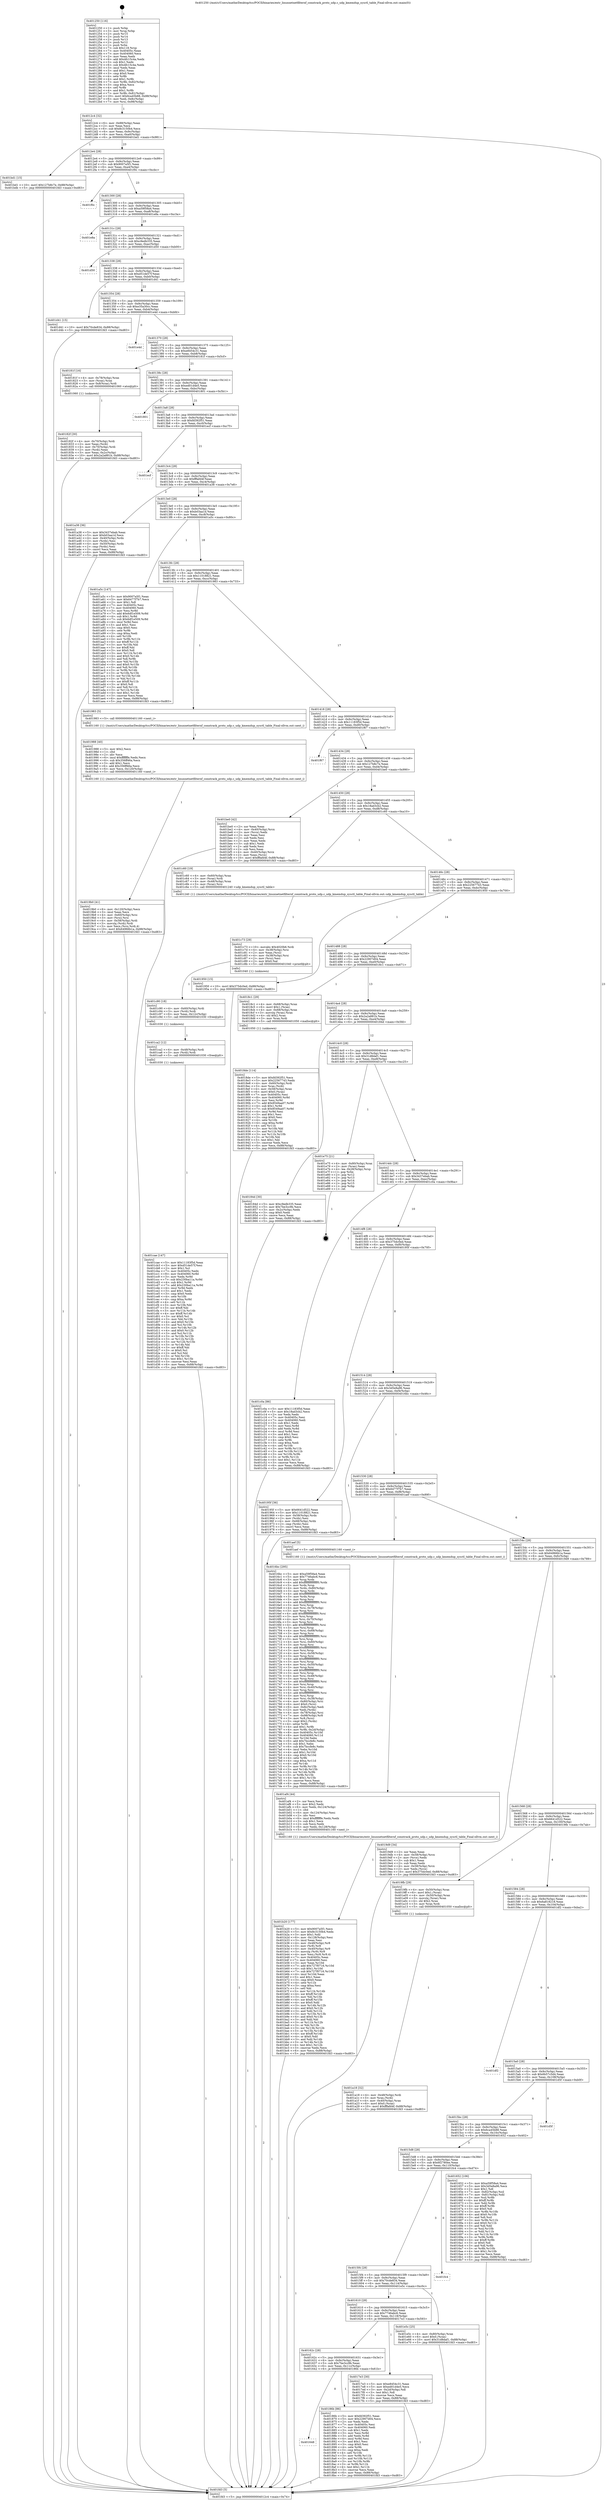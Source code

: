 digraph "0x401250" {
  label = "0x401250 (/mnt/c/Users/mathe/Desktop/tcc/POCII/binaries/extr_linuxnetnetfilternf_conntrack_proto_udp.c_udp_kmemdup_sysctl_table_Final-ollvm.out::main(0))"
  labelloc = "t"
  node[shape=record]

  Entry [label="",width=0.3,height=0.3,shape=circle,fillcolor=black,style=filled]
  "0x4012c4" [label="{
     0x4012c4 [32]\l
     | [instrs]\l
     &nbsp;&nbsp;0x4012c4 \<+6\>: mov -0x88(%rbp),%eax\l
     &nbsp;&nbsp;0x4012ca \<+2\>: mov %eax,%ecx\l
     &nbsp;&nbsp;0x4012cc \<+6\>: sub $0x8c3150b4,%ecx\l
     &nbsp;&nbsp;0x4012d2 \<+6\>: mov %eax,-0x9c(%rbp)\l
     &nbsp;&nbsp;0x4012d8 \<+6\>: mov %ecx,-0xa0(%rbp)\l
     &nbsp;&nbsp;0x4012de \<+6\>: je 0000000000401bd1 \<main+0x981\>\l
  }"]
  "0x401bd1" [label="{
     0x401bd1 [15]\l
     | [instrs]\l
     &nbsp;&nbsp;0x401bd1 \<+10\>: movl $0x127b8c7e,-0x88(%rbp)\l
     &nbsp;&nbsp;0x401bdb \<+5\>: jmp 0000000000401fd3 \<main+0xd83\>\l
  }"]
  "0x4012e4" [label="{
     0x4012e4 [28]\l
     | [instrs]\l
     &nbsp;&nbsp;0x4012e4 \<+5\>: jmp 00000000004012e9 \<main+0x99\>\l
     &nbsp;&nbsp;0x4012e9 \<+6\>: mov -0x9c(%rbp),%eax\l
     &nbsp;&nbsp;0x4012ef \<+5\>: sub $0x9007a5f1,%eax\l
     &nbsp;&nbsp;0x4012f4 \<+6\>: mov %eax,-0xa4(%rbp)\l
     &nbsp;&nbsp;0x4012fa \<+6\>: je 0000000000401f0c \<main+0xcbc\>\l
  }"]
  Exit [label="",width=0.3,height=0.3,shape=circle,fillcolor=black,style=filled,peripheries=2]
  "0x401f0c" [label="{
     0x401f0c\l
  }", style=dashed]
  "0x401300" [label="{
     0x401300 [28]\l
     | [instrs]\l
     &nbsp;&nbsp;0x401300 \<+5\>: jmp 0000000000401305 \<main+0xb5\>\l
     &nbsp;&nbsp;0x401305 \<+6\>: mov -0x9c(%rbp),%eax\l
     &nbsp;&nbsp;0x40130b \<+5\>: sub $0xa59f58a4,%eax\l
     &nbsp;&nbsp;0x401310 \<+6\>: mov %eax,-0xa8(%rbp)\l
     &nbsp;&nbsp;0x401316 \<+6\>: je 0000000000401e8a \<main+0xc3a\>\l
  }"]
  "0x401cae" [label="{
     0x401cae [147]\l
     | [instrs]\l
     &nbsp;&nbsp;0x401cae \<+5\>: mov $0x11183f5d,%eax\l
     &nbsp;&nbsp;0x401cb3 \<+5\>: mov $0xd51de57f,%esi\l
     &nbsp;&nbsp;0x401cb8 \<+2\>: mov $0x1,%cl\l
     &nbsp;&nbsp;0x401cba \<+7\>: mov 0x40405c,%edx\l
     &nbsp;&nbsp;0x401cc1 \<+8\>: mov 0x404060,%r8d\l
     &nbsp;&nbsp;0x401cc9 \<+3\>: mov %edx,%r9d\l
     &nbsp;&nbsp;0x401ccc \<+7\>: sub $0x230ba11a,%r9d\l
     &nbsp;&nbsp;0x401cd3 \<+4\>: sub $0x1,%r9d\l
     &nbsp;&nbsp;0x401cd7 \<+7\>: add $0x230ba11a,%r9d\l
     &nbsp;&nbsp;0x401cde \<+4\>: imul %r9d,%edx\l
     &nbsp;&nbsp;0x401ce2 \<+3\>: and $0x1,%edx\l
     &nbsp;&nbsp;0x401ce5 \<+3\>: cmp $0x0,%edx\l
     &nbsp;&nbsp;0x401ce8 \<+4\>: sete %r10b\l
     &nbsp;&nbsp;0x401cec \<+4\>: cmp $0xa,%r8d\l
     &nbsp;&nbsp;0x401cf0 \<+4\>: setl %r11b\l
     &nbsp;&nbsp;0x401cf4 \<+3\>: mov %r10b,%bl\l
     &nbsp;&nbsp;0x401cf7 \<+3\>: xor $0xff,%bl\l
     &nbsp;&nbsp;0x401cfa \<+3\>: mov %r11b,%r14b\l
     &nbsp;&nbsp;0x401cfd \<+4\>: xor $0xff,%r14b\l
     &nbsp;&nbsp;0x401d01 \<+3\>: xor $0x0,%cl\l
     &nbsp;&nbsp;0x401d04 \<+3\>: mov %bl,%r15b\l
     &nbsp;&nbsp;0x401d07 \<+4\>: and $0x0,%r15b\l
     &nbsp;&nbsp;0x401d0b \<+3\>: and %cl,%r10b\l
     &nbsp;&nbsp;0x401d0e \<+3\>: mov %r14b,%r12b\l
     &nbsp;&nbsp;0x401d11 \<+4\>: and $0x0,%r12b\l
     &nbsp;&nbsp;0x401d15 \<+3\>: and %cl,%r11b\l
     &nbsp;&nbsp;0x401d18 \<+3\>: or %r10b,%r15b\l
     &nbsp;&nbsp;0x401d1b \<+3\>: or %r11b,%r12b\l
     &nbsp;&nbsp;0x401d1e \<+3\>: xor %r12b,%r15b\l
     &nbsp;&nbsp;0x401d21 \<+3\>: or %r14b,%bl\l
     &nbsp;&nbsp;0x401d24 \<+3\>: xor $0xff,%bl\l
     &nbsp;&nbsp;0x401d27 \<+3\>: or $0x0,%cl\l
     &nbsp;&nbsp;0x401d2a \<+2\>: and %cl,%bl\l
     &nbsp;&nbsp;0x401d2c \<+3\>: or %bl,%r15b\l
     &nbsp;&nbsp;0x401d2f \<+4\>: test $0x1,%r15b\l
     &nbsp;&nbsp;0x401d33 \<+3\>: cmovne %esi,%eax\l
     &nbsp;&nbsp;0x401d36 \<+6\>: mov %eax,-0x88(%rbp)\l
     &nbsp;&nbsp;0x401d3c \<+5\>: jmp 0000000000401fd3 \<main+0xd83\>\l
  }"]
  "0x401e8a" [label="{
     0x401e8a\l
  }", style=dashed]
  "0x40131c" [label="{
     0x40131c [28]\l
     | [instrs]\l
     &nbsp;&nbsp;0x40131c \<+5\>: jmp 0000000000401321 \<main+0xd1\>\l
     &nbsp;&nbsp;0x401321 \<+6\>: mov -0x9c(%rbp),%eax\l
     &nbsp;&nbsp;0x401327 \<+5\>: sub $0xc9edb335,%eax\l
     &nbsp;&nbsp;0x40132c \<+6\>: mov %eax,-0xac(%rbp)\l
     &nbsp;&nbsp;0x401332 \<+6\>: je 0000000000401d50 \<main+0xb00\>\l
  }"]
  "0x401ca2" [label="{
     0x401ca2 [12]\l
     | [instrs]\l
     &nbsp;&nbsp;0x401ca2 \<+4\>: mov -0x48(%rbp),%rdi\l
     &nbsp;&nbsp;0x401ca6 \<+3\>: mov (%rdi),%rdi\l
     &nbsp;&nbsp;0x401ca9 \<+5\>: call 0000000000401030 \<free@plt\>\l
     | [calls]\l
     &nbsp;&nbsp;0x401030 \{1\} (unknown)\l
  }"]
  "0x401d50" [label="{
     0x401d50\l
  }", style=dashed]
  "0x401338" [label="{
     0x401338 [28]\l
     | [instrs]\l
     &nbsp;&nbsp;0x401338 \<+5\>: jmp 000000000040133d \<main+0xed\>\l
     &nbsp;&nbsp;0x40133d \<+6\>: mov -0x9c(%rbp),%eax\l
     &nbsp;&nbsp;0x401343 \<+5\>: sub $0xd51de57f,%eax\l
     &nbsp;&nbsp;0x401348 \<+6\>: mov %eax,-0xb0(%rbp)\l
     &nbsp;&nbsp;0x40134e \<+6\>: je 0000000000401d41 \<main+0xaf1\>\l
  }"]
  "0x401c90" [label="{
     0x401c90 [18]\l
     | [instrs]\l
     &nbsp;&nbsp;0x401c90 \<+4\>: mov -0x60(%rbp),%rdi\l
     &nbsp;&nbsp;0x401c94 \<+3\>: mov (%rdi),%rdi\l
     &nbsp;&nbsp;0x401c97 \<+6\>: mov %eax,-0x12c(%rbp)\l
     &nbsp;&nbsp;0x401c9d \<+5\>: call 0000000000401030 \<free@plt\>\l
     | [calls]\l
     &nbsp;&nbsp;0x401030 \{1\} (unknown)\l
  }"]
  "0x401d41" [label="{
     0x401d41 [15]\l
     | [instrs]\l
     &nbsp;&nbsp;0x401d41 \<+10\>: movl $0x70cde834,-0x88(%rbp)\l
     &nbsp;&nbsp;0x401d4b \<+5\>: jmp 0000000000401fd3 \<main+0xd83\>\l
  }"]
  "0x401354" [label="{
     0x401354 [28]\l
     | [instrs]\l
     &nbsp;&nbsp;0x401354 \<+5\>: jmp 0000000000401359 \<main+0x109\>\l
     &nbsp;&nbsp;0x401359 \<+6\>: mov -0x9c(%rbp),%eax\l
     &nbsp;&nbsp;0x40135f \<+5\>: sub $0xe35a30cc,%eax\l
     &nbsp;&nbsp;0x401364 \<+6\>: mov %eax,-0xb4(%rbp)\l
     &nbsp;&nbsp;0x40136a \<+6\>: je 0000000000401e4d \<main+0xbfd\>\l
  }"]
  "0x401c73" [label="{
     0x401c73 [29]\l
     | [instrs]\l
     &nbsp;&nbsp;0x401c73 \<+10\>: movabs $0x4020b6,%rdi\l
     &nbsp;&nbsp;0x401c7d \<+4\>: mov -0x38(%rbp),%rsi\l
     &nbsp;&nbsp;0x401c81 \<+2\>: mov %eax,(%rsi)\l
     &nbsp;&nbsp;0x401c83 \<+4\>: mov -0x38(%rbp),%rsi\l
     &nbsp;&nbsp;0x401c87 \<+2\>: mov (%rsi),%esi\l
     &nbsp;&nbsp;0x401c89 \<+2\>: mov $0x0,%al\l
     &nbsp;&nbsp;0x401c8b \<+5\>: call 0000000000401040 \<printf@plt\>\l
     | [calls]\l
     &nbsp;&nbsp;0x401040 \{1\} (unknown)\l
  }"]
  "0x401e4d" [label="{
     0x401e4d\l
  }", style=dashed]
  "0x401370" [label="{
     0x401370 [28]\l
     | [instrs]\l
     &nbsp;&nbsp;0x401370 \<+5\>: jmp 0000000000401375 \<main+0x125\>\l
     &nbsp;&nbsp;0x401375 \<+6\>: mov -0x9c(%rbp),%eax\l
     &nbsp;&nbsp;0x40137b \<+5\>: sub $0xe8454c31,%eax\l
     &nbsp;&nbsp;0x401380 \<+6\>: mov %eax,-0xb8(%rbp)\l
     &nbsp;&nbsp;0x401386 \<+6\>: je 000000000040181f \<main+0x5cf\>\l
  }"]
  "0x401b20" [label="{
     0x401b20 [177]\l
     | [instrs]\l
     &nbsp;&nbsp;0x401b20 \<+5\>: mov $0x9007a5f1,%ecx\l
     &nbsp;&nbsp;0x401b25 \<+5\>: mov $0x8c3150b4,%edx\l
     &nbsp;&nbsp;0x401b2a \<+3\>: mov $0x1,%dil\l
     &nbsp;&nbsp;0x401b2d \<+6\>: mov -0x128(%rbp),%esi\l
     &nbsp;&nbsp;0x401b33 \<+3\>: imul %eax,%esi\l
     &nbsp;&nbsp;0x401b36 \<+4\>: mov -0x48(%rbp),%r8\l
     &nbsp;&nbsp;0x401b3a \<+3\>: mov (%r8),%r8\l
     &nbsp;&nbsp;0x401b3d \<+4\>: mov -0x40(%rbp),%r9\l
     &nbsp;&nbsp;0x401b41 \<+3\>: movslq (%r9),%r9\l
     &nbsp;&nbsp;0x401b44 \<+4\>: mov %esi,(%r8,%r9,4)\l
     &nbsp;&nbsp;0x401b48 \<+7\>: mov 0x40405c,%eax\l
     &nbsp;&nbsp;0x401b4f \<+7\>: mov 0x404060,%esi\l
     &nbsp;&nbsp;0x401b56 \<+3\>: mov %eax,%r10d\l
     &nbsp;&nbsp;0x401b59 \<+7\>: add $0x727f0716,%r10d\l
     &nbsp;&nbsp;0x401b60 \<+4\>: sub $0x1,%r10d\l
     &nbsp;&nbsp;0x401b64 \<+7\>: sub $0x727f0716,%r10d\l
     &nbsp;&nbsp;0x401b6b \<+4\>: imul %r10d,%eax\l
     &nbsp;&nbsp;0x401b6f \<+3\>: and $0x1,%eax\l
     &nbsp;&nbsp;0x401b72 \<+3\>: cmp $0x0,%eax\l
     &nbsp;&nbsp;0x401b75 \<+4\>: sete %r11b\l
     &nbsp;&nbsp;0x401b79 \<+3\>: cmp $0xa,%esi\l
     &nbsp;&nbsp;0x401b7c \<+3\>: setl %bl\l
     &nbsp;&nbsp;0x401b7f \<+3\>: mov %r11b,%r14b\l
     &nbsp;&nbsp;0x401b82 \<+4\>: xor $0xff,%r14b\l
     &nbsp;&nbsp;0x401b86 \<+3\>: mov %bl,%r15b\l
     &nbsp;&nbsp;0x401b89 \<+4\>: xor $0xff,%r15b\l
     &nbsp;&nbsp;0x401b8d \<+4\>: xor $0x0,%dil\l
     &nbsp;&nbsp;0x401b91 \<+3\>: mov %r14b,%r12b\l
     &nbsp;&nbsp;0x401b94 \<+4\>: and $0x0,%r12b\l
     &nbsp;&nbsp;0x401b98 \<+3\>: and %dil,%r11b\l
     &nbsp;&nbsp;0x401b9b \<+3\>: mov %r15b,%r13b\l
     &nbsp;&nbsp;0x401b9e \<+4\>: and $0x0,%r13b\l
     &nbsp;&nbsp;0x401ba2 \<+3\>: and %dil,%bl\l
     &nbsp;&nbsp;0x401ba5 \<+3\>: or %r11b,%r12b\l
     &nbsp;&nbsp;0x401ba8 \<+3\>: or %bl,%r13b\l
     &nbsp;&nbsp;0x401bab \<+3\>: xor %r13b,%r12b\l
     &nbsp;&nbsp;0x401bae \<+3\>: or %r15b,%r14b\l
     &nbsp;&nbsp;0x401bb1 \<+4\>: xor $0xff,%r14b\l
     &nbsp;&nbsp;0x401bb5 \<+4\>: or $0x0,%dil\l
     &nbsp;&nbsp;0x401bb9 \<+3\>: and %dil,%r14b\l
     &nbsp;&nbsp;0x401bbc \<+3\>: or %r14b,%r12b\l
     &nbsp;&nbsp;0x401bbf \<+4\>: test $0x1,%r12b\l
     &nbsp;&nbsp;0x401bc3 \<+3\>: cmovne %edx,%ecx\l
     &nbsp;&nbsp;0x401bc6 \<+6\>: mov %ecx,-0x88(%rbp)\l
     &nbsp;&nbsp;0x401bcc \<+5\>: jmp 0000000000401fd3 \<main+0xd83\>\l
  }"]
  "0x40181f" [label="{
     0x40181f [16]\l
     | [instrs]\l
     &nbsp;&nbsp;0x40181f \<+4\>: mov -0x78(%rbp),%rax\l
     &nbsp;&nbsp;0x401823 \<+3\>: mov (%rax),%rax\l
     &nbsp;&nbsp;0x401826 \<+4\>: mov 0x8(%rax),%rdi\l
     &nbsp;&nbsp;0x40182a \<+5\>: call 0000000000401060 \<atoi@plt\>\l
     | [calls]\l
     &nbsp;&nbsp;0x401060 \{1\} (unknown)\l
  }"]
  "0x40138c" [label="{
     0x40138c [28]\l
     | [instrs]\l
     &nbsp;&nbsp;0x40138c \<+5\>: jmp 0000000000401391 \<main+0x141\>\l
     &nbsp;&nbsp;0x401391 \<+6\>: mov -0x9c(%rbp),%eax\l
     &nbsp;&nbsp;0x401397 \<+5\>: sub $0xed01d4e5,%eax\l
     &nbsp;&nbsp;0x40139c \<+6\>: mov %eax,-0xbc(%rbp)\l
     &nbsp;&nbsp;0x4013a2 \<+6\>: je 0000000000401801 \<main+0x5b1\>\l
  }"]
  "0x401af4" [label="{
     0x401af4 [44]\l
     | [instrs]\l
     &nbsp;&nbsp;0x401af4 \<+2\>: xor %ecx,%ecx\l
     &nbsp;&nbsp;0x401af6 \<+5\>: mov $0x2,%edx\l
     &nbsp;&nbsp;0x401afb \<+6\>: mov %edx,-0x124(%rbp)\l
     &nbsp;&nbsp;0x401b01 \<+1\>: cltd\l
     &nbsp;&nbsp;0x401b02 \<+6\>: mov -0x124(%rbp),%esi\l
     &nbsp;&nbsp;0x401b08 \<+2\>: idiv %esi\l
     &nbsp;&nbsp;0x401b0a \<+6\>: imul $0xfffffffe,%edx,%edx\l
     &nbsp;&nbsp;0x401b10 \<+3\>: sub $0x1,%ecx\l
     &nbsp;&nbsp;0x401b13 \<+2\>: sub %ecx,%edx\l
     &nbsp;&nbsp;0x401b15 \<+6\>: mov %edx,-0x128(%rbp)\l
     &nbsp;&nbsp;0x401b1b \<+5\>: call 0000000000401160 \<next_i\>\l
     | [calls]\l
     &nbsp;&nbsp;0x401160 \{1\} (/mnt/c/Users/mathe/Desktop/tcc/POCII/binaries/extr_linuxnetnetfilternf_conntrack_proto_udp.c_udp_kmemdup_sysctl_table_Final-ollvm.out::next_i)\l
  }"]
  "0x401801" [label="{
     0x401801\l
  }", style=dashed]
  "0x4013a8" [label="{
     0x4013a8 [28]\l
     | [instrs]\l
     &nbsp;&nbsp;0x4013a8 \<+5\>: jmp 00000000004013ad \<main+0x15d\>\l
     &nbsp;&nbsp;0x4013ad \<+6\>: mov -0x9c(%rbp),%eax\l
     &nbsp;&nbsp;0x4013b3 \<+5\>: sub $0xfd392f51,%eax\l
     &nbsp;&nbsp;0x4013b8 \<+6\>: mov %eax,-0xc0(%rbp)\l
     &nbsp;&nbsp;0x4013be \<+6\>: je 0000000000401ecf \<main+0xc7f\>\l
  }"]
  "0x401a18" [label="{
     0x401a18 [32]\l
     | [instrs]\l
     &nbsp;&nbsp;0x401a18 \<+4\>: mov -0x48(%rbp),%rdi\l
     &nbsp;&nbsp;0x401a1c \<+3\>: mov %rax,(%rdi)\l
     &nbsp;&nbsp;0x401a1f \<+4\>: mov -0x40(%rbp),%rax\l
     &nbsp;&nbsp;0x401a23 \<+6\>: movl $0x0,(%rax)\l
     &nbsp;&nbsp;0x401a29 \<+10\>: movl $0xfffafd4f,-0x88(%rbp)\l
     &nbsp;&nbsp;0x401a33 \<+5\>: jmp 0000000000401fd3 \<main+0xd83\>\l
  }"]
  "0x401ecf" [label="{
     0x401ecf\l
  }", style=dashed]
  "0x4013c4" [label="{
     0x4013c4 [28]\l
     | [instrs]\l
     &nbsp;&nbsp;0x4013c4 \<+5\>: jmp 00000000004013c9 \<main+0x179\>\l
     &nbsp;&nbsp;0x4013c9 \<+6\>: mov -0x9c(%rbp),%eax\l
     &nbsp;&nbsp;0x4013cf \<+5\>: sub $0xfffafd4f,%eax\l
     &nbsp;&nbsp;0x4013d4 \<+6\>: mov %eax,-0xc4(%rbp)\l
     &nbsp;&nbsp;0x4013da \<+6\>: je 0000000000401a38 \<main+0x7e8\>\l
  }"]
  "0x4019b0" [label="{
     0x4019b0 [41]\l
     | [instrs]\l
     &nbsp;&nbsp;0x4019b0 \<+6\>: mov -0x120(%rbp),%ecx\l
     &nbsp;&nbsp;0x4019b6 \<+3\>: imul %eax,%ecx\l
     &nbsp;&nbsp;0x4019b9 \<+4\>: mov -0x60(%rbp),%rsi\l
     &nbsp;&nbsp;0x4019bd \<+3\>: mov (%rsi),%rsi\l
     &nbsp;&nbsp;0x4019c0 \<+4\>: mov -0x58(%rbp),%rdi\l
     &nbsp;&nbsp;0x4019c4 \<+3\>: movslq (%rdi),%rdi\l
     &nbsp;&nbsp;0x4019c7 \<+3\>: mov %ecx,(%rsi,%rdi,4)\l
     &nbsp;&nbsp;0x4019ca \<+10\>: movl $0x64966b1a,-0x88(%rbp)\l
     &nbsp;&nbsp;0x4019d4 \<+5\>: jmp 0000000000401fd3 \<main+0xd83\>\l
  }"]
  "0x401a38" [label="{
     0x401a38 [36]\l
     | [instrs]\l
     &nbsp;&nbsp;0x401a38 \<+5\>: mov $0x3437ebab,%eax\l
     &nbsp;&nbsp;0x401a3d \<+5\>: mov $0xb03aa1d,%ecx\l
     &nbsp;&nbsp;0x401a42 \<+4\>: mov -0x40(%rbp),%rdx\l
     &nbsp;&nbsp;0x401a46 \<+2\>: mov (%rdx),%esi\l
     &nbsp;&nbsp;0x401a48 \<+4\>: mov -0x50(%rbp),%rdx\l
     &nbsp;&nbsp;0x401a4c \<+2\>: cmp (%rdx),%esi\l
     &nbsp;&nbsp;0x401a4e \<+3\>: cmovl %ecx,%eax\l
     &nbsp;&nbsp;0x401a51 \<+6\>: mov %eax,-0x88(%rbp)\l
     &nbsp;&nbsp;0x401a57 \<+5\>: jmp 0000000000401fd3 \<main+0xd83\>\l
  }"]
  "0x4013e0" [label="{
     0x4013e0 [28]\l
     | [instrs]\l
     &nbsp;&nbsp;0x4013e0 \<+5\>: jmp 00000000004013e5 \<main+0x195\>\l
     &nbsp;&nbsp;0x4013e5 \<+6\>: mov -0x9c(%rbp),%eax\l
     &nbsp;&nbsp;0x4013eb \<+5\>: sub $0xb03aa1d,%eax\l
     &nbsp;&nbsp;0x4013f0 \<+6\>: mov %eax,-0xc8(%rbp)\l
     &nbsp;&nbsp;0x4013f6 \<+6\>: je 0000000000401a5c \<main+0x80c\>\l
  }"]
  "0x401988" [label="{
     0x401988 [40]\l
     | [instrs]\l
     &nbsp;&nbsp;0x401988 \<+5\>: mov $0x2,%ecx\l
     &nbsp;&nbsp;0x40198d \<+1\>: cltd\l
     &nbsp;&nbsp;0x40198e \<+2\>: idiv %ecx\l
     &nbsp;&nbsp;0x401990 \<+6\>: imul $0xfffffffe,%edx,%ecx\l
     &nbsp;&nbsp;0x401996 \<+6\>: sub $0x356ff46a,%ecx\l
     &nbsp;&nbsp;0x40199c \<+3\>: add $0x1,%ecx\l
     &nbsp;&nbsp;0x40199f \<+6\>: add $0x356ff46a,%ecx\l
     &nbsp;&nbsp;0x4019a5 \<+6\>: mov %ecx,-0x120(%rbp)\l
     &nbsp;&nbsp;0x4019ab \<+5\>: call 0000000000401160 \<next_i\>\l
     | [calls]\l
     &nbsp;&nbsp;0x401160 \{1\} (/mnt/c/Users/mathe/Desktop/tcc/POCII/binaries/extr_linuxnetnetfilternf_conntrack_proto_udp.c_udp_kmemdup_sysctl_table_Final-ollvm.out::next_i)\l
  }"]
  "0x401a5c" [label="{
     0x401a5c [147]\l
     | [instrs]\l
     &nbsp;&nbsp;0x401a5c \<+5\>: mov $0x9007a5f1,%eax\l
     &nbsp;&nbsp;0x401a61 \<+5\>: mov $0x6477f7b7,%ecx\l
     &nbsp;&nbsp;0x401a66 \<+2\>: mov $0x1,%dl\l
     &nbsp;&nbsp;0x401a68 \<+7\>: mov 0x40405c,%esi\l
     &nbsp;&nbsp;0x401a6f \<+7\>: mov 0x404060,%edi\l
     &nbsp;&nbsp;0x401a76 \<+3\>: mov %esi,%r8d\l
     &nbsp;&nbsp;0x401a79 \<+7\>: add $0x6df1e509,%r8d\l
     &nbsp;&nbsp;0x401a80 \<+4\>: sub $0x1,%r8d\l
     &nbsp;&nbsp;0x401a84 \<+7\>: sub $0x6df1e509,%r8d\l
     &nbsp;&nbsp;0x401a8b \<+4\>: imul %r8d,%esi\l
     &nbsp;&nbsp;0x401a8f \<+3\>: and $0x1,%esi\l
     &nbsp;&nbsp;0x401a92 \<+3\>: cmp $0x0,%esi\l
     &nbsp;&nbsp;0x401a95 \<+4\>: sete %r9b\l
     &nbsp;&nbsp;0x401a99 \<+3\>: cmp $0xa,%edi\l
     &nbsp;&nbsp;0x401a9c \<+4\>: setl %r10b\l
     &nbsp;&nbsp;0x401aa0 \<+3\>: mov %r9b,%r11b\l
     &nbsp;&nbsp;0x401aa3 \<+4\>: xor $0xff,%r11b\l
     &nbsp;&nbsp;0x401aa7 \<+3\>: mov %r10b,%bl\l
     &nbsp;&nbsp;0x401aaa \<+3\>: xor $0xff,%bl\l
     &nbsp;&nbsp;0x401aad \<+3\>: xor $0x0,%dl\l
     &nbsp;&nbsp;0x401ab0 \<+3\>: mov %r11b,%r14b\l
     &nbsp;&nbsp;0x401ab3 \<+4\>: and $0x0,%r14b\l
     &nbsp;&nbsp;0x401ab7 \<+3\>: and %dl,%r9b\l
     &nbsp;&nbsp;0x401aba \<+3\>: mov %bl,%r15b\l
     &nbsp;&nbsp;0x401abd \<+4\>: and $0x0,%r15b\l
     &nbsp;&nbsp;0x401ac1 \<+3\>: and %dl,%r10b\l
     &nbsp;&nbsp;0x401ac4 \<+3\>: or %r9b,%r14b\l
     &nbsp;&nbsp;0x401ac7 \<+3\>: or %r10b,%r15b\l
     &nbsp;&nbsp;0x401aca \<+3\>: xor %r15b,%r14b\l
     &nbsp;&nbsp;0x401acd \<+3\>: or %bl,%r11b\l
     &nbsp;&nbsp;0x401ad0 \<+4\>: xor $0xff,%r11b\l
     &nbsp;&nbsp;0x401ad4 \<+3\>: or $0x0,%dl\l
     &nbsp;&nbsp;0x401ad7 \<+3\>: and %dl,%r11b\l
     &nbsp;&nbsp;0x401ada \<+3\>: or %r11b,%r14b\l
     &nbsp;&nbsp;0x401add \<+4\>: test $0x1,%r14b\l
     &nbsp;&nbsp;0x401ae1 \<+3\>: cmovne %ecx,%eax\l
     &nbsp;&nbsp;0x401ae4 \<+6\>: mov %eax,-0x88(%rbp)\l
     &nbsp;&nbsp;0x401aea \<+5\>: jmp 0000000000401fd3 \<main+0xd83\>\l
  }"]
  "0x4013fc" [label="{
     0x4013fc [28]\l
     | [instrs]\l
     &nbsp;&nbsp;0x4013fc \<+5\>: jmp 0000000000401401 \<main+0x1b1\>\l
     &nbsp;&nbsp;0x401401 \<+6\>: mov -0x9c(%rbp),%eax\l
     &nbsp;&nbsp;0x401407 \<+5\>: sub $0x11018821,%eax\l
     &nbsp;&nbsp;0x40140c \<+6\>: mov %eax,-0xcc(%rbp)\l
     &nbsp;&nbsp;0x401412 \<+6\>: je 0000000000401983 \<main+0x733\>\l
  }"]
  "0x4018de" [label="{
     0x4018de [114]\l
     | [instrs]\l
     &nbsp;&nbsp;0x4018de \<+5\>: mov $0xfd392f51,%ecx\l
     &nbsp;&nbsp;0x4018e3 \<+5\>: mov $0x22567743,%edx\l
     &nbsp;&nbsp;0x4018e8 \<+4\>: mov -0x60(%rbp),%rdi\l
     &nbsp;&nbsp;0x4018ec \<+3\>: mov %rax,(%rdi)\l
     &nbsp;&nbsp;0x4018ef \<+4\>: mov -0x58(%rbp),%rax\l
     &nbsp;&nbsp;0x4018f3 \<+6\>: movl $0x0,(%rax)\l
     &nbsp;&nbsp;0x4018f9 \<+7\>: mov 0x40405c,%esi\l
     &nbsp;&nbsp;0x401900 \<+8\>: mov 0x404060,%r8d\l
     &nbsp;&nbsp;0x401908 \<+3\>: mov %esi,%r9d\l
     &nbsp;&nbsp;0x40190b \<+7\>: add $0x8549aa07,%r9d\l
     &nbsp;&nbsp;0x401912 \<+4\>: sub $0x1,%r9d\l
     &nbsp;&nbsp;0x401916 \<+7\>: sub $0x8549aa07,%r9d\l
     &nbsp;&nbsp;0x40191d \<+4\>: imul %r9d,%esi\l
     &nbsp;&nbsp;0x401921 \<+3\>: and $0x1,%esi\l
     &nbsp;&nbsp;0x401924 \<+3\>: cmp $0x0,%esi\l
     &nbsp;&nbsp;0x401927 \<+4\>: sete %r10b\l
     &nbsp;&nbsp;0x40192b \<+4\>: cmp $0xa,%r8d\l
     &nbsp;&nbsp;0x40192f \<+4\>: setl %r11b\l
     &nbsp;&nbsp;0x401933 \<+3\>: mov %r10b,%bl\l
     &nbsp;&nbsp;0x401936 \<+3\>: and %r11b,%bl\l
     &nbsp;&nbsp;0x401939 \<+3\>: xor %r11b,%r10b\l
     &nbsp;&nbsp;0x40193c \<+3\>: or %r10b,%bl\l
     &nbsp;&nbsp;0x40193f \<+3\>: test $0x1,%bl\l
     &nbsp;&nbsp;0x401942 \<+3\>: cmovne %edx,%ecx\l
     &nbsp;&nbsp;0x401945 \<+6\>: mov %ecx,-0x88(%rbp)\l
     &nbsp;&nbsp;0x40194b \<+5\>: jmp 0000000000401fd3 \<main+0xd83\>\l
  }"]
  "0x401983" [label="{
     0x401983 [5]\l
     | [instrs]\l
     &nbsp;&nbsp;0x401983 \<+5\>: call 0000000000401160 \<next_i\>\l
     | [calls]\l
     &nbsp;&nbsp;0x401160 \{1\} (/mnt/c/Users/mathe/Desktop/tcc/POCII/binaries/extr_linuxnetnetfilternf_conntrack_proto_udp.c_udp_kmemdup_sysctl_table_Final-ollvm.out::next_i)\l
  }"]
  "0x401418" [label="{
     0x401418 [28]\l
     | [instrs]\l
     &nbsp;&nbsp;0x401418 \<+5\>: jmp 000000000040141d \<main+0x1cd\>\l
     &nbsp;&nbsp;0x40141d \<+6\>: mov -0x9c(%rbp),%eax\l
     &nbsp;&nbsp;0x401423 \<+5\>: sub $0x11183f5d,%eax\l
     &nbsp;&nbsp;0x401428 \<+6\>: mov %eax,-0xd0(%rbp)\l
     &nbsp;&nbsp;0x40142e \<+6\>: je 0000000000401f67 \<main+0xd17\>\l
  }"]
  "0x401648" [label="{
     0x401648\l
  }", style=dashed]
  "0x401f67" [label="{
     0x401f67\l
  }", style=dashed]
  "0x401434" [label="{
     0x401434 [28]\l
     | [instrs]\l
     &nbsp;&nbsp;0x401434 \<+5\>: jmp 0000000000401439 \<main+0x1e9\>\l
     &nbsp;&nbsp;0x401439 \<+6\>: mov -0x9c(%rbp),%eax\l
     &nbsp;&nbsp;0x40143f \<+5\>: sub $0x127b8c7e,%eax\l
     &nbsp;&nbsp;0x401444 \<+6\>: mov %eax,-0xd4(%rbp)\l
     &nbsp;&nbsp;0x40144a \<+6\>: je 0000000000401be0 \<main+0x990\>\l
  }"]
  "0x40186b" [label="{
     0x40186b [86]\l
     | [instrs]\l
     &nbsp;&nbsp;0x40186b \<+5\>: mov $0xfd392f51,%eax\l
     &nbsp;&nbsp;0x401870 \<+5\>: mov $0x22907d04,%ecx\l
     &nbsp;&nbsp;0x401875 \<+2\>: xor %edx,%edx\l
     &nbsp;&nbsp;0x401877 \<+7\>: mov 0x40405c,%esi\l
     &nbsp;&nbsp;0x40187e \<+7\>: mov 0x404060,%edi\l
     &nbsp;&nbsp;0x401885 \<+3\>: sub $0x1,%edx\l
     &nbsp;&nbsp;0x401888 \<+3\>: mov %esi,%r8d\l
     &nbsp;&nbsp;0x40188b \<+3\>: add %edx,%r8d\l
     &nbsp;&nbsp;0x40188e \<+4\>: imul %r8d,%esi\l
     &nbsp;&nbsp;0x401892 \<+3\>: and $0x1,%esi\l
     &nbsp;&nbsp;0x401895 \<+3\>: cmp $0x0,%esi\l
     &nbsp;&nbsp;0x401898 \<+4\>: sete %r9b\l
     &nbsp;&nbsp;0x40189c \<+3\>: cmp $0xa,%edi\l
     &nbsp;&nbsp;0x40189f \<+4\>: setl %r10b\l
     &nbsp;&nbsp;0x4018a3 \<+3\>: mov %r9b,%r11b\l
     &nbsp;&nbsp;0x4018a6 \<+3\>: and %r10b,%r11b\l
     &nbsp;&nbsp;0x4018a9 \<+3\>: xor %r10b,%r9b\l
     &nbsp;&nbsp;0x4018ac \<+3\>: or %r9b,%r11b\l
     &nbsp;&nbsp;0x4018af \<+4\>: test $0x1,%r11b\l
     &nbsp;&nbsp;0x4018b3 \<+3\>: cmovne %ecx,%eax\l
     &nbsp;&nbsp;0x4018b6 \<+6\>: mov %eax,-0x88(%rbp)\l
     &nbsp;&nbsp;0x4018bc \<+5\>: jmp 0000000000401fd3 \<main+0xd83\>\l
  }"]
  "0x401be0" [label="{
     0x401be0 [42]\l
     | [instrs]\l
     &nbsp;&nbsp;0x401be0 \<+2\>: xor %eax,%eax\l
     &nbsp;&nbsp;0x401be2 \<+4\>: mov -0x40(%rbp),%rcx\l
     &nbsp;&nbsp;0x401be6 \<+2\>: mov (%rcx),%edx\l
     &nbsp;&nbsp;0x401be8 \<+2\>: mov %eax,%esi\l
     &nbsp;&nbsp;0x401bea \<+2\>: sub %edx,%esi\l
     &nbsp;&nbsp;0x401bec \<+2\>: mov %eax,%edx\l
     &nbsp;&nbsp;0x401bee \<+3\>: sub $0x1,%edx\l
     &nbsp;&nbsp;0x401bf1 \<+2\>: add %edx,%esi\l
     &nbsp;&nbsp;0x401bf3 \<+2\>: sub %esi,%eax\l
     &nbsp;&nbsp;0x401bf5 \<+4\>: mov -0x40(%rbp),%rcx\l
     &nbsp;&nbsp;0x401bf9 \<+2\>: mov %eax,(%rcx)\l
     &nbsp;&nbsp;0x401bfb \<+10\>: movl $0xfffafd4f,-0x88(%rbp)\l
     &nbsp;&nbsp;0x401c05 \<+5\>: jmp 0000000000401fd3 \<main+0xd83\>\l
  }"]
  "0x401450" [label="{
     0x401450 [28]\l
     | [instrs]\l
     &nbsp;&nbsp;0x401450 \<+5\>: jmp 0000000000401455 \<main+0x205\>\l
     &nbsp;&nbsp;0x401455 \<+6\>: mov -0x9c(%rbp),%eax\l
     &nbsp;&nbsp;0x40145b \<+5\>: sub $0x18ad3cb2,%eax\l
     &nbsp;&nbsp;0x401460 \<+6\>: mov %eax,-0xd8(%rbp)\l
     &nbsp;&nbsp;0x401466 \<+6\>: je 0000000000401c60 \<main+0xa10\>\l
  }"]
  "0x40182f" [label="{
     0x40182f [30]\l
     | [instrs]\l
     &nbsp;&nbsp;0x40182f \<+4\>: mov -0x70(%rbp),%rdi\l
     &nbsp;&nbsp;0x401833 \<+2\>: mov %eax,(%rdi)\l
     &nbsp;&nbsp;0x401835 \<+4\>: mov -0x70(%rbp),%rdi\l
     &nbsp;&nbsp;0x401839 \<+2\>: mov (%rdi),%eax\l
     &nbsp;&nbsp;0x40183b \<+3\>: mov %eax,-0x2c(%rbp)\l
     &nbsp;&nbsp;0x40183e \<+10\>: movl $0x2a2a881b,-0x88(%rbp)\l
     &nbsp;&nbsp;0x401848 \<+5\>: jmp 0000000000401fd3 \<main+0xd83\>\l
  }"]
  "0x401c60" [label="{
     0x401c60 [19]\l
     | [instrs]\l
     &nbsp;&nbsp;0x401c60 \<+4\>: mov -0x60(%rbp),%rax\l
     &nbsp;&nbsp;0x401c64 \<+3\>: mov (%rax),%rdi\l
     &nbsp;&nbsp;0x401c67 \<+4\>: mov -0x48(%rbp),%rax\l
     &nbsp;&nbsp;0x401c6b \<+3\>: mov (%rax),%rsi\l
     &nbsp;&nbsp;0x401c6e \<+5\>: call 0000000000401240 \<udp_kmemdup_sysctl_table\>\l
     | [calls]\l
     &nbsp;&nbsp;0x401240 \{1\} (/mnt/c/Users/mathe/Desktop/tcc/POCII/binaries/extr_linuxnetnetfilternf_conntrack_proto_udp.c_udp_kmemdup_sysctl_table_Final-ollvm.out::udp_kmemdup_sysctl_table)\l
  }"]
  "0x40146c" [label="{
     0x40146c [28]\l
     | [instrs]\l
     &nbsp;&nbsp;0x40146c \<+5\>: jmp 0000000000401471 \<main+0x221\>\l
     &nbsp;&nbsp;0x401471 \<+6\>: mov -0x9c(%rbp),%eax\l
     &nbsp;&nbsp;0x401477 \<+5\>: sub $0x22567743,%eax\l
     &nbsp;&nbsp;0x40147c \<+6\>: mov %eax,-0xdc(%rbp)\l
     &nbsp;&nbsp;0x401482 \<+6\>: je 0000000000401950 \<main+0x700\>\l
  }"]
  "0x40162c" [label="{
     0x40162c [28]\l
     | [instrs]\l
     &nbsp;&nbsp;0x40162c \<+5\>: jmp 0000000000401631 \<main+0x3e1\>\l
     &nbsp;&nbsp;0x401631 \<+6\>: mov -0x9c(%rbp),%eax\l
     &nbsp;&nbsp;0x401637 \<+5\>: sub $0x7be3cc9b,%eax\l
     &nbsp;&nbsp;0x40163c \<+6\>: mov %eax,-0x11c(%rbp)\l
     &nbsp;&nbsp;0x401642 \<+6\>: je 000000000040186b \<main+0x61b\>\l
  }"]
  "0x401950" [label="{
     0x401950 [15]\l
     | [instrs]\l
     &nbsp;&nbsp;0x401950 \<+10\>: movl $0x375dc0ed,-0x88(%rbp)\l
     &nbsp;&nbsp;0x40195a \<+5\>: jmp 0000000000401fd3 \<main+0xd83\>\l
  }"]
  "0x401488" [label="{
     0x401488 [28]\l
     | [instrs]\l
     &nbsp;&nbsp;0x401488 \<+5\>: jmp 000000000040148d \<main+0x23d\>\l
     &nbsp;&nbsp;0x40148d \<+6\>: mov -0x9c(%rbp),%eax\l
     &nbsp;&nbsp;0x401493 \<+5\>: sub $0x22907d04,%eax\l
     &nbsp;&nbsp;0x401498 \<+6\>: mov %eax,-0xe0(%rbp)\l
     &nbsp;&nbsp;0x40149e \<+6\>: je 00000000004018c1 \<main+0x671\>\l
  }"]
  "0x4017e3" [label="{
     0x4017e3 [30]\l
     | [instrs]\l
     &nbsp;&nbsp;0x4017e3 \<+5\>: mov $0xe8454c31,%eax\l
     &nbsp;&nbsp;0x4017e8 \<+5\>: mov $0xed01d4e5,%ecx\l
     &nbsp;&nbsp;0x4017ed \<+3\>: mov -0x2d(%rbp),%dl\l
     &nbsp;&nbsp;0x4017f0 \<+3\>: test $0x1,%dl\l
     &nbsp;&nbsp;0x4017f3 \<+3\>: cmovne %ecx,%eax\l
     &nbsp;&nbsp;0x4017f6 \<+6\>: mov %eax,-0x88(%rbp)\l
     &nbsp;&nbsp;0x4017fc \<+5\>: jmp 0000000000401fd3 \<main+0xd83\>\l
  }"]
  "0x4018c1" [label="{
     0x4018c1 [29]\l
     | [instrs]\l
     &nbsp;&nbsp;0x4018c1 \<+4\>: mov -0x68(%rbp),%rax\l
     &nbsp;&nbsp;0x4018c5 \<+6\>: movl $0x1,(%rax)\l
     &nbsp;&nbsp;0x4018cb \<+4\>: mov -0x68(%rbp),%rax\l
     &nbsp;&nbsp;0x4018cf \<+3\>: movslq (%rax),%rax\l
     &nbsp;&nbsp;0x4018d2 \<+4\>: shl $0x2,%rax\l
     &nbsp;&nbsp;0x4018d6 \<+3\>: mov %rax,%rdi\l
     &nbsp;&nbsp;0x4018d9 \<+5\>: call 0000000000401050 \<malloc@plt\>\l
     | [calls]\l
     &nbsp;&nbsp;0x401050 \{1\} (unknown)\l
  }"]
  "0x4014a4" [label="{
     0x4014a4 [28]\l
     | [instrs]\l
     &nbsp;&nbsp;0x4014a4 \<+5\>: jmp 00000000004014a9 \<main+0x259\>\l
     &nbsp;&nbsp;0x4014a9 \<+6\>: mov -0x9c(%rbp),%eax\l
     &nbsp;&nbsp;0x4014af \<+5\>: sub $0x2a2a881b,%eax\l
     &nbsp;&nbsp;0x4014b4 \<+6\>: mov %eax,-0xe4(%rbp)\l
     &nbsp;&nbsp;0x4014ba \<+6\>: je 000000000040184d \<main+0x5fd\>\l
  }"]
  "0x401610" [label="{
     0x401610 [28]\l
     | [instrs]\l
     &nbsp;&nbsp;0x401610 \<+5\>: jmp 0000000000401615 \<main+0x3c5\>\l
     &nbsp;&nbsp;0x401615 \<+6\>: mov -0x9c(%rbp),%eax\l
     &nbsp;&nbsp;0x40161b \<+5\>: sub $0x7746abc6,%eax\l
     &nbsp;&nbsp;0x401620 \<+6\>: mov %eax,-0x118(%rbp)\l
     &nbsp;&nbsp;0x401626 \<+6\>: je 00000000004017e3 \<main+0x593\>\l
  }"]
  "0x40184d" [label="{
     0x40184d [30]\l
     | [instrs]\l
     &nbsp;&nbsp;0x40184d \<+5\>: mov $0xc9edb335,%eax\l
     &nbsp;&nbsp;0x401852 \<+5\>: mov $0x7be3cc9b,%ecx\l
     &nbsp;&nbsp;0x401857 \<+3\>: mov -0x2c(%rbp),%edx\l
     &nbsp;&nbsp;0x40185a \<+3\>: cmp $0x0,%edx\l
     &nbsp;&nbsp;0x40185d \<+3\>: cmove %ecx,%eax\l
     &nbsp;&nbsp;0x401860 \<+6\>: mov %eax,-0x88(%rbp)\l
     &nbsp;&nbsp;0x401866 \<+5\>: jmp 0000000000401fd3 \<main+0xd83\>\l
  }"]
  "0x4014c0" [label="{
     0x4014c0 [28]\l
     | [instrs]\l
     &nbsp;&nbsp;0x4014c0 \<+5\>: jmp 00000000004014c5 \<main+0x275\>\l
     &nbsp;&nbsp;0x4014c5 \<+6\>: mov -0x9c(%rbp),%eax\l
     &nbsp;&nbsp;0x4014cb \<+5\>: sub $0x31d8daf1,%eax\l
     &nbsp;&nbsp;0x4014d0 \<+6\>: mov %eax,-0xe8(%rbp)\l
     &nbsp;&nbsp;0x4014d6 \<+6\>: je 0000000000401e75 \<main+0xc25\>\l
  }"]
  "0x401e5c" [label="{
     0x401e5c [25]\l
     | [instrs]\l
     &nbsp;&nbsp;0x401e5c \<+4\>: mov -0x80(%rbp),%rax\l
     &nbsp;&nbsp;0x401e60 \<+6\>: movl $0x0,(%rax)\l
     &nbsp;&nbsp;0x401e66 \<+10\>: movl $0x31d8daf1,-0x88(%rbp)\l
     &nbsp;&nbsp;0x401e70 \<+5\>: jmp 0000000000401fd3 \<main+0xd83\>\l
  }"]
  "0x401e75" [label="{
     0x401e75 [21]\l
     | [instrs]\l
     &nbsp;&nbsp;0x401e75 \<+4\>: mov -0x80(%rbp),%rax\l
     &nbsp;&nbsp;0x401e79 \<+2\>: mov (%rax),%eax\l
     &nbsp;&nbsp;0x401e7b \<+4\>: lea -0x28(%rbp),%rsp\l
     &nbsp;&nbsp;0x401e7f \<+1\>: pop %rbx\l
     &nbsp;&nbsp;0x401e80 \<+2\>: pop %r12\l
     &nbsp;&nbsp;0x401e82 \<+2\>: pop %r13\l
     &nbsp;&nbsp;0x401e84 \<+2\>: pop %r14\l
     &nbsp;&nbsp;0x401e86 \<+2\>: pop %r15\l
     &nbsp;&nbsp;0x401e88 \<+1\>: pop %rbp\l
     &nbsp;&nbsp;0x401e89 \<+1\>: ret\l
  }"]
  "0x4014dc" [label="{
     0x4014dc [28]\l
     | [instrs]\l
     &nbsp;&nbsp;0x4014dc \<+5\>: jmp 00000000004014e1 \<main+0x291\>\l
     &nbsp;&nbsp;0x4014e1 \<+6\>: mov -0x9c(%rbp),%eax\l
     &nbsp;&nbsp;0x4014e7 \<+5\>: sub $0x3437ebab,%eax\l
     &nbsp;&nbsp;0x4014ec \<+6\>: mov %eax,-0xec(%rbp)\l
     &nbsp;&nbsp;0x4014f2 \<+6\>: je 0000000000401c0a \<main+0x9ba\>\l
  }"]
  "0x4015f4" [label="{
     0x4015f4 [28]\l
     | [instrs]\l
     &nbsp;&nbsp;0x4015f4 \<+5\>: jmp 00000000004015f9 \<main+0x3a9\>\l
     &nbsp;&nbsp;0x4015f9 \<+6\>: mov -0x9c(%rbp),%eax\l
     &nbsp;&nbsp;0x4015ff \<+5\>: sub $0x70cde834,%eax\l
     &nbsp;&nbsp;0x401604 \<+6\>: mov %eax,-0x114(%rbp)\l
     &nbsp;&nbsp;0x40160a \<+6\>: je 0000000000401e5c \<main+0xc0c\>\l
  }"]
  "0x401c0a" [label="{
     0x401c0a [86]\l
     | [instrs]\l
     &nbsp;&nbsp;0x401c0a \<+5\>: mov $0x11183f5d,%eax\l
     &nbsp;&nbsp;0x401c0f \<+5\>: mov $0x18ad3cb2,%ecx\l
     &nbsp;&nbsp;0x401c14 \<+2\>: xor %edx,%edx\l
     &nbsp;&nbsp;0x401c16 \<+7\>: mov 0x40405c,%esi\l
     &nbsp;&nbsp;0x401c1d \<+7\>: mov 0x404060,%edi\l
     &nbsp;&nbsp;0x401c24 \<+3\>: sub $0x1,%edx\l
     &nbsp;&nbsp;0x401c27 \<+3\>: mov %esi,%r8d\l
     &nbsp;&nbsp;0x401c2a \<+3\>: add %edx,%r8d\l
     &nbsp;&nbsp;0x401c2d \<+4\>: imul %r8d,%esi\l
     &nbsp;&nbsp;0x401c31 \<+3\>: and $0x1,%esi\l
     &nbsp;&nbsp;0x401c34 \<+3\>: cmp $0x0,%esi\l
     &nbsp;&nbsp;0x401c37 \<+4\>: sete %r9b\l
     &nbsp;&nbsp;0x401c3b \<+3\>: cmp $0xa,%edi\l
     &nbsp;&nbsp;0x401c3e \<+4\>: setl %r10b\l
     &nbsp;&nbsp;0x401c42 \<+3\>: mov %r9b,%r11b\l
     &nbsp;&nbsp;0x401c45 \<+3\>: and %r10b,%r11b\l
     &nbsp;&nbsp;0x401c48 \<+3\>: xor %r10b,%r9b\l
     &nbsp;&nbsp;0x401c4b \<+3\>: or %r9b,%r11b\l
     &nbsp;&nbsp;0x401c4e \<+4\>: test $0x1,%r11b\l
     &nbsp;&nbsp;0x401c52 \<+3\>: cmovne %ecx,%eax\l
     &nbsp;&nbsp;0x401c55 \<+6\>: mov %eax,-0x88(%rbp)\l
     &nbsp;&nbsp;0x401c5b \<+5\>: jmp 0000000000401fd3 \<main+0xd83\>\l
  }"]
  "0x4014f8" [label="{
     0x4014f8 [28]\l
     | [instrs]\l
     &nbsp;&nbsp;0x4014f8 \<+5\>: jmp 00000000004014fd \<main+0x2ad\>\l
     &nbsp;&nbsp;0x4014fd \<+6\>: mov -0x9c(%rbp),%eax\l
     &nbsp;&nbsp;0x401503 \<+5\>: sub $0x375dc0ed,%eax\l
     &nbsp;&nbsp;0x401508 \<+6\>: mov %eax,-0xf0(%rbp)\l
     &nbsp;&nbsp;0x40150e \<+6\>: je 000000000040195f \<main+0x70f\>\l
  }"]
  "0x401fc4" [label="{
     0x401fc4\l
  }", style=dashed]
  "0x40195f" [label="{
     0x40195f [36]\l
     | [instrs]\l
     &nbsp;&nbsp;0x40195f \<+5\>: mov $0x6641d522,%eax\l
     &nbsp;&nbsp;0x401964 \<+5\>: mov $0x11018821,%ecx\l
     &nbsp;&nbsp;0x401969 \<+4\>: mov -0x58(%rbp),%rdx\l
     &nbsp;&nbsp;0x40196d \<+2\>: mov (%rdx),%esi\l
     &nbsp;&nbsp;0x40196f \<+4\>: mov -0x68(%rbp),%rdx\l
     &nbsp;&nbsp;0x401973 \<+2\>: cmp (%rdx),%esi\l
     &nbsp;&nbsp;0x401975 \<+3\>: cmovl %ecx,%eax\l
     &nbsp;&nbsp;0x401978 \<+6\>: mov %eax,-0x88(%rbp)\l
     &nbsp;&nbsp;0x40197e \<+5\>: jmp 0000000000401fd3 \<main+0xd83\>\l
  }"]
  "0x401514" [label="{
     0x401514 [28]\l
     | [instrs]\l
     &nbsp;&nbsp;0x401514 \<+5\>: jmp 0000000000401519 \<main+0x2c9\>\l
     &nbsp;&nbsp;0x401519 \<+6\>: mov -0x9c(%rbp),%eax\l
     &nbsp;&nbsp;0x40151f \<+5\>: sub $0x3d5e8a96,%eax\l
     &nbsp;&nbsp;0x401524 \<+6\>: mov %eax,-0xf4(%rbp)\l
     &nbsp;&nbsp;0x40152a \<+6\>: je 00000000004016bc \<main+0x46c\>\l
  }"]
  "0x401250" [label="{
     0x401250 [116]\l
     | [instrs]\l
     &nbsp;&nbsp;0x401250 \<+1\>: push %rbp\l
     &nbsp;&nbsp;0x401251 \<+3\>: mov %rsp,%rbp\l
     &nbsp;&nbsp;0x401254 \<+2\>: push %r15\l
     &nbsp;&nbsp;0x401256 \<+2\>: push %r14\l
     &nbsp;&nbsp;0x401258 \<+2\>: push %r13\l
     &nbsp;&nbsp;0x40125a \<+2\>: push %r12\l
     &nbsp;&nbsp;0x40125c \<+1\>: push %rbx\l
     &nbsp;&nbsp;0x40125d \<+7\>: sub $0x118,%rsp\l
     &nbsp;&nbsp;0x401264 \<+7\>: mov 0x40405c,%eax\l
     &nbsp;&nbsp;0x40126b \<+7\>: mov 0x404060,%ecx\l
     &nbsp;&nbsp;0x401272 \<+2\>: mov %eax,%edx\l
     &nbsp;&nbsp;0x401274 \<+6\>: add $0x4fc15c4a,%edx\l
     &nbsp;&nbsp;0x40127a \<+3\>: sub $0x1,%edx\l
     &nbsp;&nbsp;0x40127d \<+6\>: sub $0x4fc15c4a,%edx\l
     &nbsp;&nbsp;0x401283 \<+3\>: imul %edx,%eax\l
     &nbsp;&nbsp;0x401286 \<+3\>: and $0x1,%eax\l
     &nbsp;&nbsp;0x401289 \<+3\>: cmp $0x0,%eax\l
     &nbsp;&nbsp;0x40128c \<+4\>: sete %r8b\l
     &nbsp;&nbsp;0x401290 \<+4\>: and $0x1,%r8b\l
     &nbsp;&nbsp;0x401294 \<+7\>: mov %r8b,-0x82(%rbp)\l
     &nbsp;&nbsp;0x40129b \<+3\>: cmp $0xa,%ecx\l
     &nbsp;&nbsp;0x40129e \<+4\>: setl %r8b\l
     &nbsp;&nbsp;0x4012a2 \<+4\>: and $0x1,%r8b\l
     &nbsp;&nbsp;0x4012a6 \<+7\>: mov %r8b,-0x81(%rbp)\l
     &nbsp;&nbsp;0x4012ad \<+10\>: movl $0x6ca45b88,-0x88(%rbp)\l
     &nbsp;&nbsp;0x4012b7 \<+6\>: mov %edi,-0x8c(%rbp)\l
     &nbsp;&nbsp;0x4012bd \<+7\>: mov %rsi,-0x98(%rbp)\l
  }"]
  "0x4016bc" [label="{
     0x4016bc [295]\l
     | [instrs]\l
     &nbsp;&nbsp;0x4016bc \<+5\>: mov $0xa59f58a4,%eax\l
     &nbsp;&nbsp;0x4016c1 \<+5\>: mov $0x7746abc6,%ecx\l
     &nbsp;&nbsp;0x4016c6 \<+3\>: mov %rsp,%rdx\l
     &nbsp;&nbsp;0x4016c9 \<+4\>: add $0xfffffffffffffff0,%rdx\l
     &nbsp;&nbsp;0x4016cd \<+3\>: mov %rdx,%rsp\l
     &nbsp;&nbsp;0x4016d0 \<+4\>: mov %rdx,-0x80(%rbp)\l
     &nbsp;&nbsp;0x4016d4 \<+3\>: mov %rsp,%rdx\l
     &nbsp;&nbsp;0x4016d7 \<+4\>: add $0xfffffffffffffff0,%rdx\l
     &nbsp;&nbsp;0x4016db \<+3\>: mov %rdx,%rsp\l
     &nbsp;&nbsp;0x4016de \<+3\>: mov %rsp,%rsi\l
     &nbsp;&nbsp;0x4016e1 \<+4\>: add $0xfffffffffffffff0,%rsi\l
     &nbsp;&nbsp;0x4016e5 \<+3\>: mov %rsi,%rsp\l
     &nbsp;&nbsp;0x4016e8 \<+4\>: mov %rsi,-0x78(%rbp)\l
     &nbsp;&nbsp;0x4016ec \<+3\>: mov %rsp,%rsi\l
     &nbsp;&nbsp;0x4016ef \<+4\>: add $0xfffffffffffffff0,%rsi\l
     &nbsp;&nbsp;0x4016f3 \<+3\>: mov %rsi,%rsp\l
     &nbsp;&nbsp;0x4016f6 \<+4\>: mov %rsi,-0x70(%rbp)\l
     &nbsp;&nbsp;0x4016fa \<+3\>: mov %rsp,%rsi\l
     &nbsp;&nbsp;0x4016fd \<+4\>: add $0xfffffffffffffff0,%rsi\l
     &nbsp;&nbsp;0x401701 \<+3\>: mov %rsi,%rsp\l
     &nbsp;&nbsp;0x401704 \<+4\>: mov %rsi,-0x68(%rbp)\l
     &nbsp;&nbsp;0x401708 \<+3\>: mov %rsp,%rsi\l
     &nbsp;&nbsp;0x40170b \<+4\>: add $0xfffffffffffffff0,%rsi\l
     &nbsp;&nbsp;0x40170f \<+3\>: mov %rsi,%rsp\l
     &nbsp;&nbsp;0x401712 \<+4\>: mov %rsi,-0x60(%rbp)\l
     &nbsp;&nbsp;0x401716 \<+3\>: mov %rsp,%rsi\l
     &nbsp;&nbsp;0x401719 \<+4\>: add $0xfffffffffffffff0,%rsi\l
     &nbsp;&nbsp;0x40171d \<+3\>: mov %rsi,%rsp\l
     &nbsp;&nbsp;0x401720 \<+4\>: mov %rsi,-0x58(%rbp)\l
     &nbsp;&nbsp;0x401724 \<+3\>: mov %rsp,%rsi\l
     &nbsp;&nbsp;0x401727 \<+4\>: add $0xfffffffffffffff0,%rsi\l
     &nbsp;&nbsp;0x40172b \<+3\>: mov %rsi,%rsp\l
     &nbsp;&nbsp;0x40172e \<+4\>: mov %rsi,-0x50(%rbp)\l
     &nbsp;&nbsp;0x401732 \<+3\>: mov %rsp,%rsi\l
     &nbsp;&nbsp;0x401735 \<+4\>: add $0xfffffffffffffff0,%rsi\l
     &nbsp;&nbsp;0x401739 \<+3\>: mov %rsi,%rsp\l
     &nbsp;&nbsp;0x40173c \<+4\>: mov %rsi,-0x48(%rbp)\l
     &nbsp;&nbsp;0x401740 \<+3\>: mov %rsp,%rsi\l
     &nbsp;&nbsp;0x401743 \<+4\>: add $0xfffffffffffffff0,%rsi\l
     &nbsp;&nbsp;0x401747 \<+3\>: mov %rsi,%rsp\l
     &nbsp;&nbsp;0x40174a \<+4\>: mov %rsi,-0x40(%rbp)\l
     &nbsp;&nbsp;0x40174e \<+3\>: mov %rsp,%rsi\l
     &nbsp;&nbsp;0x401751 \<+4\>: add $0xfffffffffffffff0,%rsi\l
     &nbsp;&nbsp;0x401755 \<+3\>: mov %rsi,%rsp\l
     &nbsp;&nbsp;0x401758 \<+4\>: mov %rsi,-0x38(%rbp)\l
     &nbsp;&nbsp;0x40175c \<+4\>: mov -0x80(%rbp),%rsi\l
     &nbsp;&nbsp;0x401760 \<+6\>: movl $0x0,(%rsi)\l
     &nbsp;&nbsp;0x401766 \<+6\>: mov -0x8c(%rbp),%edi\l
     &nbsp;&nbsp;0x40176c \<+2\>: mov %edi,(%rdx)\l
     &nbsp;&nbsp;0x40176e \<+4\>: mov -0x78(%rbp),%rsi\l
     &nbsp;&nbsp;0x401772 \<+7\>: mov -0x98(%rbp),%r8\l
     &nbsp;&nbsp;0x401779 \<+3\>: mov %r8,(%rsi)\l
     &nbsp;&nbsp;0x40177c \<+3\>: cmpl $0x2,(%rdx)\l
     &nbsp;&nbsp;0x40177f \<+4\>: setne %r9b\l
     &nbsp;&nbsp;0x401783 \<+4\>: and $0x1,%r9b\l
     &nbsp;&nbsp;0x401787 \<+4\>: mov %r9b,-0x2d(%rbp)\l
     &nbsp;&nbsp;0x40178b \<+8\>: mov 0x40405c,%r10d\l
     &nbsp;&nbsp;0x401793 \<+8\>: mov 0x404060,%r11d\l
     &nbsp;&nbsp;0x40179b \<+3\>: mov %r10d,%ebx\l
     &nbsp;&nbsp;0x40179e \<+6\>: add $0x7bccfe8c,%ebx\l
     &nbsp;&nbsp;0x4017a4 \<+3\>: sub $0x1,%ebx\l
     &nbsp;&nbsp;0x4017a7 \<+6\>: sub $0x7bccfe8c,%ebx\l
     &nbsp;&nbsp;0x4017ad \<+4\>: imul %ebx,%r10d\l
     &nbsp;&nbsp;0x4017b1 \<+4\>: and $0x1,%r10d\l
     &nbsp;&nbsp;0x4017b5 \<+4\>: cmp $0x0,%r10d\l
     &nbsp;&nbsp;0x4017b9 \<+4\>: sete %r9b\l
     &nbsp;&nbsp;0x4017bd \<+4\>: cmp $0xa,%r11d\l
     &nbsp;&nbsp;0x4017c1 \<+4\>: setl %r14b\l
     &nbsp;&nbsp;0x4017c5 \<+3\>: mov %r9b,%r15b\l
     &nbsp;&nbsp;0x4017c8 \<+3\>: and %r14b,%r15b\l
     &nbsp;&nbsp;0x4017cb \<+3\>: xor %r14b,%r9b\l
     &nbsp;&nbsp;0x4017ce \<+3\>: or %r9b,%r15b\l
     &nbsp;&nbsp;0x4017d1 \<+4\>: test $0x1,%r15b\l
     &nbsp;&nbsp;0x4017d5 \<+3\>: cmovne %ecx,%eax\l
     &nbsp;&nbsp;0x4017d8 \<+6\>: mov %eax,-0x88(%rbp)\l
     &nbsp;&nbsp;0x4017de \<+5\>: jmp 0000000000401fd3 \<main+0xd83\>\l
  }"]
  "0x401530" [label="{
     0x401530 [28]\l
     | [instrs]\l
     &nbsp;&nbsp;0x401530 \<+5\>: jmp 0000000000401535 \<main+0x2e5\>\l
     &nbsp;&nbsp;0x401535 \<+6\>: mov -0x9c(%rbp),%eax\l
     &nbsp;&nbsp;0x40153b \<+5\>: sub $0x6477f7b7,%eax\l
     &nbsp;&nbsp;0x401540 \<+6\>: mov %eax,-0xf8(%rbp)\l
     &nbsp;&nbsp;0x401546 \<+6\>: je 0000000000401aef \<main+0x89f\>\l
  }"]
  "0x401fd3" [label="{
     0x401fd3 [5]\l
     | [instrs]\l
     &nbsp;&nbsp;0x401fd3 \<+5\>: jmp 00000000004012c4 \<main+0x74\>\l
  }"]
  "0x401aef" [label="{
     0x401aef [5]\l
     | [instrs]\l
     &nbsp;&nbsp;0x401aef \<+5\>: call 0000000000401160 \<next_i\>\l
     | [calls]\l
     &nbsp;&nbsp;0x401160 \{1\} (/mnt/c/Users/mathe/Desktop/tcc/POCII/binaries/extr_linuxnetnetfilternf_conntrack_proto_udp.c_udp_kmemdup_sysctl_table_Final-ollvm.out::next_i)\l
  }"]
  "0x40154c" [label="{
     0x40154c [28]\l
     | [instrs]\l
     &nbsp;&nbsp;0x40154c \<+5\>: jmp 0000000000401551 \<main+0x301\>\l
     &nbsp;&nbsp;0x401551 \<+6\>: mov -0x9c(%rbp),%eax\l
     &nbsp;&nbsp;0x401557 \<+5\>: sub $0x64966b1a,%eax\l
     &nbsp;&nbsp;0x40155c \<+6\>: mov %eax,-0xfc(%rbp)\l
     &nbsp;&nbsp;0x401562 \<+6\>: je 00000000004019d9 \<main+0x789\>\l
  }"]
  "0x4015d8" [label="{
     0x4015d8 [28]\l
     | [instrs]\l
     &nbsp;&nbsp;0x4015d8 \<+5\>: jmp 00000000004015dd \<main+0x38d\>\l
     &nbsp;&nbsp;0x4015dd \<+6\>: mov -0x9c(%rbp),%eax\l
     &nbsp;&nbsp;0x4015e3 \<+5\>: sub $0x6f2780ee,%eax\l
     &nbsp;&nbsp;0x4015e8 \<+6\>: mov %eax,-0x110(%rbp)\l
     &nbsp;&nbsp;0x4015ee \<+6\>: je 0000000000401fc4 \<main+0xd74\>\l
  }"]
  "0x4019d9" [label="{
     0x4019d9 [34]\l
     | [instrs]\l
     &nbsp;&nbsp;0x4019d9 \<+2\>: xor %eax,%eax\l
     &nbsp;&nbsp;0x4019db \<+4\>: mov -0x58(%rbp),%rcx\l
     &nbsp;&nbsp;0x4019df \<+2\>: mov (%rcx),%edx\l
     &nbsp;&nbsp;0x4019e1 \<+3\>: sub $0x1,%eax\l
     &nbsp;&nbsp;0x4019e4 \<+2\>: sub %eax,%edx\l
     &nbsp;&nbsp;0x4019e6 \<+4\>: mov -0x58(%rbp),%rcx\l
     &nbsp;&nbsp;0x4019ea \<+2\>: mov %edx,(%rcx)\l
     &nbsp;&nbsp;0x4019ec \<+10\>: movl $0x375dc0ed,-0x88(%rbp)\l
     &nbsp;&nbsp;0x4019f6 \<+5\>: jmp 0000000000401fd3 \<main+0xd83\>\l
  }"]
  "0x401568" [label="{
     0x401568 [28]\l
     | [instrs]\l
     &nbsp;&nbsp;0x401568 \<+5\>: jmp 000000000040156d \<main+0x31d\>\l
     &nbsp;&nbsp;0x40156d \<+6\>: mov -0x9c(%rbp),%eax\l
     &nbsp;&nbsp;0x401573 \<+5\>: sub $0x6641d522,%eax\l
     &nbsp;&nbsp;0x401578 \<+6\>: mov %eax,-0x100(%rbp)\l
     &nbsp;&nbsp;0x40157e \<+6\>: je 00000000004019fb \<main+0x7ab\>\l
  }"]
  "0x401652" [label="{
     0x401652 [106]\l
     | [instrs]\l
     &nbsp;&nbsp;0x401652 \<+5\>: mov $0xa59f58a4,%eax\l
     &nbsp;&nbsp;0x401657 \<+5\>: mov $0x3d5e8a96,%ecx\l
     &nbsp;&nbsp;0x40165c \<+2\>: mov $0x1,%dl\l
     &nbsp;&nbsp;0x40165e \<+7\>: mov -0x82(%rbp),%sil\l
     &nbsp;&nbsp;0x401665 \<+7\>: mov -0x81(%rbp),%dil\l
     &nbsp;&nbsp;0x40166c \<+3\>: mov %sil,%r8b\l
     &nbsp;&nbsp;0x40166f \<+4\>: xor $0xff,%r8b\l
     &nbsp;&nbsp;0x401673 \<+3\>: mov %dil,%r9b\l
     &nbsp;&nbsp;0x401676 \<+4\>: xor $0xff,%r9b\l
     &nbsp;&nbsp;0x40167a \<+3\>: xor $0x0,%dl\l
     &nbsp;&nbsp;0x40167d \<+3\>: mov %r8b,%r10b\l
     &nbsp;&nbsp;0x401680 \<+4\>: and $0x0,%r10b\l
     &nbsp;&nbsp;0x401684 \<+3\>: and %dl,%sil\l
     &nbsp;&nbsp;0x401687 \<+3\>: mov %r9b,%r11b\l
     &nbsp;&nbsp;0x40168a \<+4\>: and $0x0,%r11b\l
     &nbsp;&nbsp;0x40168e \<+3\>: and %dl,%dil\l
     &nbsp;&nbsp;0x401691 \<+3\>: or %sil,%r10b\l
     &nbsp;&nbsp;0x401694 \<+3\>: or %dil,%r11b\l
     &nbsp;&nbsp;0x401697 \<+3\>: xor %r11b,%r10b\l
     &nbsp;&nbsp;0x40169a \<+3\>: or %r9b,%r8b\l
     &nbsp;&nbsp;0x40169d \<+4\>: xor $0xff,%r8b\l
     &nbsp;&nbsp;0x4016a1 \<+3\>: or $0x0,%dl\l
     &nbsp;&nbsp;0x4016a4 \<+3\>: and %dl,%r8b\l
     &nbsp;&nbsp;0x4016a7 \<+3\>: or %r8b,%r10b\l
     &nbsp;&nbsp;0x4016aa \<+4\>: test $0x1,%r10b\l
     &nbsp;&nbsp;0x4016ae \<+3\>: cmovne %ecx,%eax\l
     &nbsp;&nbsp;0x4016b1 \<+6\>: mov %eax,-0x88(%rbp)\l
     &nbsp;&nbsp;0x4016b7 \<+5\>: jmp 0000000000401fd3 \<main+0xd83\>\l
  }"]
  "0x4019fb" [label="{
     0x4019fb [29]\l
     | [instrs]\l
     &nbsp;&nbsp;0x4019fb \<+4\>: mov -0x50(%rbp),%rax\l
     &nbsp;&nbsp;0x4019ff \<+6\>: movl $0x1,(%rax)\l
     &nbsp;&nbsp;0x401a05 \<+4\>: mov -0x50(%rbp),%rax\l
     &nbsp;&nbsp;0x401a09 \<+3\>: movslq (%rax),%rax\l
     &nbsp;&nbsp;0x401a0c \<+4\>: shl $0x2,%rax\l
     &nbsp;&nbsp;0x401a10 \<+3\>: mov %rax,%rdi\l
     &nbsp;&nbsp;0x401a13 \<+5\>: call 0000000000401050 \<malloc@plt\>\l
     | [calls]\l
     &nbsp;&nbsp;0x401050 \{1\} (unknown)\l
  }"]
  "0x401584" [label="{
     0x401584 [28]\l
     | [instrs]\l
     &nbsp;&nbsp;0x401584 \<+5\>: jmp 0000000000401589 \<main+0x339\>\l
     &nbsp;&nbsp;0x401589 \<+6\>: mov -0x9c(%rbp),%eax\l
     &nbsp;&nbsp;0x40158f \<+5\>: sub $0x6a818218,%eax\l
     &nbsp;&nbsp;0x401594 \<+6\>: mov %eax,-0x104(%rbp)\l
     &nbsp;&nbsp;0x40159a \<+6\>: je 0000000000401df2 \<main+0xba2\>\l
  }"]
  "0x4015bc" [label="{
     0x4015bc [28]\l
     | [instrs]\l
     &nbsp;&nbsp;0x4015bc \<+5\>: jmp 00000000004015c1 \<main+0x371\>\l
     &nbsp;&nbsp;0x4015c1 \<+6\>: mov -0x9c(%rbp),%eax\l
     &nbsp;&nbsp;0x4015c7 \<+5\>: sub $0x6ca45b88,%eax\l
     &nbsp;&nbsp;0x4015cc \<+6\>: mov %eax,-0x10c(%rbp)\l
     &nbsp;&nbsp;0x4015d2 \<+6\>: je 0000000000401652 \<main+0x402\>\l
  }"]
  "0x401df2" [label="{
     0x401df2\l
  }", style=dashed]
  "0x4015a0" [label="{
     0x4015a0 [28]\l
     | [instrs]\l
     &nbsp;&nbsp;0x4015a0 \<+5\>: jmp 00000000004015a5 \<main+0x355\>\l
     &nbsp;&nbsp;0x4015a5 \<+6\>: mov -0x9c(%rbp),%eax\l
     &nbsp;&nbsp;0x4015ab \<+5\>: sub $0x6b57c5d4,%eax\l
     &nbsp;&nbsp;0x4015b0 \<+6\>: mov %eax,-0x108(%rbp)\l
     &nbsp;&nbsp;0x4015b6 \<+6\>: je 0000000000401d5f \<main+0xb0f\>\l
  }"]
  "0x401d5f" [label="{
     0x401d5f\l
  }", style=dashed]
  Entry -> "0x401250" [label=" 1"]
  "0x4012c4" -> "0x401bd1" [label=" 1"]
  "0x4012c4" -> "0x4012e4" [label=" 23"]
  "0x401e75" -> Exit [label=" 1"]
  "0x4012e4" -> "0x401f0c" [label=" 0"]
  "0x4012e4" -> "0x401300" [label=" 23"]
  "0x401e5c" -> "0x401fd3" [label=" 1"]
  "0x401300" -> "0x401e8a" [label=" 0"]
  "0x401300" -> "0x40131c" [label=" 23"]
  "0x401d41" -> "0x401fd3" [label=" 1"]
  "0x40131c" -> "0x401d50" [label=" 0"]
  "0x40131c" -> "0x401338" [label=" 23"]
  "0x401cae" -> "0x401fd3" [label=" 1"]
  "0x401338" -> "0x401d41" [label=" 1"]
  "0x401338" -> "0x401354" [label=" 22"]
  "0x401ca2" -> "0x401cae" [label=" 1"]
  "0x401354" -> "0x401e4d" [label=" 0"]
  "0x401354" -> "0x401370" [label=" 22"]
  "0x401c90" -> "0x401ca2" [label=" 1"]
  "0x401370" -> "0x40181f" [label=" 1"]
  "0x401370" -> "0x40138c" [label=" 21"]
  "0x401c73" -> "0x401c90" [label=" 1"]
  "0x40138c" -> "0x401801" [label=" 0"]
  "0x40138c" -> "0x4013a8" [label=" 21"]
  "0x401c60" -> "0x401c73" [label=" 1"]
  "0x4013a8" -> "0x401ecf" [label=" 0"]
  "0x4013a8" -> "0x4013c4" [label=" 21"]
  "0x401c0a" -> "0x401fd3" [label=" 1"]
  "0x4013c4" -> "0x401a38" [label=" 2"]
  "0x4013c4" -> "0x4013e0" [label=" 19"]
  "0x401be0" -> "0x401fd3" [label=" 1"]
  "0x4013e0" -> "0x401a5c" [label=" 1"]
  "0x4013e0" -> "0x4013fc" [label=" 18"]
  "0x401bd1" -> "0x401fd3" [label=" 1"]
  "0x4013fc" -> "0x401983" [label=" 1"]
  "0x4013fc" -> "0x401418" [label=" 17"]
  "0x401b20" -> "0x401fd3" [label=" 1"]
  "0x401418" -> "0x401f67" [label=" 0"]
  "0x401418" -> "0x401434" [label=" 17"]
  "0x401af4" -> "0x401b20" [label=" 1"]
  "0x401434" -> "0x401be0" [label=" 1"]
  "0x401434" -> "0x401450" [label=" 16"]
  "0x401aef" -> "0x401af4" [label=" 1"]
  "0x401450" -> "0x401c60" [label=" 1"]
  "0x401450" -> "0x40146c" [label=" 15"]
  "0x401a38" -> "0x401fd3" [label=" 2"]
  "0x40146c" -> "0x401950" [label=" 1"]
  "0x40146c" -> "0x401488" [label=" 14"]
  "0x401a18" -> "0x401fd3" [label=" 1"]
  "0x401488" -> "0x4018c1" [label=" 1"]
  "0x401488" -> "0x4014a4" [label=" 13"]
  "0x4019fb" -> "0x401a18" [label=" 1"]
  "0x4014a4" -> "0x40184d" [label=" 1"]
  "0x4014a4" -> "0x4014c0" [label=" 12"]
  "0x4019b0" -> "0x401fd3" [label=" 1"]
  "0x4014c0" -> "0x401e75" [label=" 1"]
  "0x4014c0" -> "0x4014dc" [label=" 11"]
  "0x401988" -> "0x4019b0" [label=" 1"]
  "0x4014dc" -> "0x401c0a" [label=" 1"]
  "0x4014dc" -> "0x4014f8" [label=" 10"]
  "0x40195f" -> "0x401fd3" [label=" 2"]
  "0x4014f8" -> "0x40195f" [label=" 2"]
  "0x4014f8" -> "0x401514" [label=" 8"]
  "0x401950" -> "0x401fd3" [label=" 1"]
  "0x401514" -> "0x4016bc" [label=" 1"]
  "0x401514" -> "0x401530" [label=" 7"]
  "0x40186b" -> "0x401fd3" [label=" 1"]
  "0x401530" -> "0x401aef" [label=" 1"]
  "0x401530" -> "0x40154c" [label=" 6"]
  "0x40162c" -> "0x401648" [label=" 0"]
  "0x40154c" -> "0x4019d9" [label=" 1"]
  "0x40154c" -> "0x401568" [label=" 5"]
  "0x40162c" -> "0x40186b" [label=" 1"]
  "0x401568" -> "0x4019fb" [label=" 1"]
  "0x401568" -> "0x401584" [label=" 4"]
  "0x401a5c" -> "0x401fd3" [label=" 1"]
  "0x401584" -> "0x401df2" [label=" 0"]
  "0x401584" -> "0x4015a0" [label=" 4"]
  "0x40182f" -> "0x401fd3" [label=" 1"]
  "0x4015a0" -> "0x401d5f" [label=" 0"]
  "0x4015a0" -> "0x4015bc" [label=" 4"]
  "0x40184d" -> "0x401fd3" [label=" 1"]
  "0x4015bc" -> "0x401652" [label=" 1"]
  "0x4015bc" -> "0x4015d8" [label=" 3"]
  "0x401652" -> "0x401fd3" [label=" 1"]
  "0x401250" -> "0x4012c4" [label=" 1"]
  "0x401fd3" -> "0x4012c4" [label=" 23"]
  "0x4018c1" -> "0x4018de" [label=" 1"]
  "0x4016bc" -> "0x401fd3" [label=" 1"]
  "0x4018de" -> "0x401fd3" [label=" 1"]
  "0x4015d8" -> "0x401fc4" [label=" 0"]
  "0x4015d8" -> "0x4015f4" [label=" 3"]
  "0x401983" -> "0x401988" [label=" 1"]
  "0x4015f4" -> "0x401e5c" [label=" 1"]
  "0x4015f4" -> "0x401610" [label=" 2"]
  "0x4019d9" -> "0x401fd3" [label=" 1"]
  "0x401610" -> "0x4017e3" [label=" 1"]
  "0x401610" -> "0x40162c" [label=" 1"]
  "0x4017e3" -> "0x401fd3" [label=" 1"]
  "0x40181f" -> "0x40182f" [label=" 1"]
}
